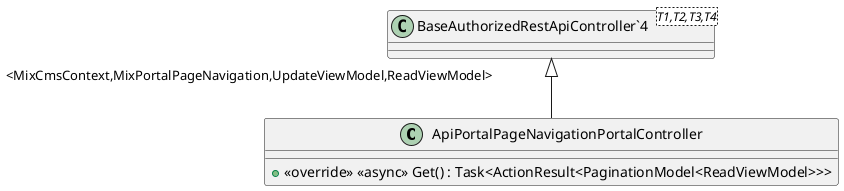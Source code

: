 @startuml
class ApiPortalPageNavigationPortalController {
    + <<override>> <<async>> Get() : Task<ActionResult<PaginationModel<ReadViewModel>>>
}
class "BaseAuthorizedRestApiController`4"<T1,T2,T3,T4> {
}
"BaseAuthorizedRestApiController`4" "<MixCmsContext,MixPortalPageNavigation,UpdateViewModel,ReadViewModel>" <|-- ApiPortalPageNavigationPortalController
@enduml
